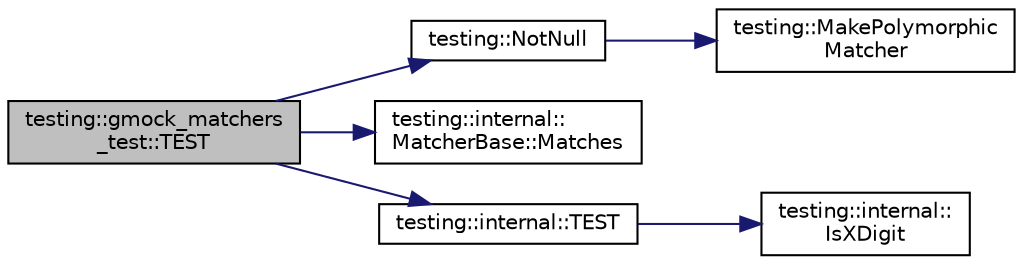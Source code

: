 digraph "testing::gmock_matchers_test::TEST"
{
  edge [fontname="Helvetica",fontsize="10",labelfontname="Helvetica",labelfontsize="10"];
  node [fontname="Helvetica",fontsize="10",shape=record];
  rankdir="LR";
  Node442 [label="testing::gmock_matchers\l_test::TEST",height=0.2,width=0.4,color="black", fillcolor="grey75", style="filled", fontcolor="black"];
  Node442 -> Node443 [color="midnightblue",fontsize="10",style="solid",fontname="Helvetica"];
  Node443 [label="testing::NotNull",height=0.2,width=0.4,color="black", fillcolor="white", style="filled",URL="$d0/d75/namespacetesting.html#a39d1f92b53b8b2a0b6db6a22ac146416"];
  Node443 -> Node444 [color="midnightblue",fontsize="10",style="solid",fontname="Helvetica"];
  Node444 [label="testing::MakePolymorphic\lMatcher",height=0.2,width=0.4,color="black", fillcolor="white", style="filled",URL="$d0/d75/namespacetesting.html#a667ca94f190ec2e17ee2fbfdb7d3da04"];
  Node442 -> Node445 [color="midnightblue",fontsize="10",style="solid",fontname="Helvetica"];
  Node445 [label="testing::internal::\lMatcherBase::Matches",height=0.2,width=0.4,color="black", fillcolor="white", style="filled",URL="$df/d93/classtesting_1_1internal_1_1_matcher_base.html#a3b479673ff40cac1a7d548e91d789cb2"];
  Node442 -> Node446 [color="midnightblue",fontsize="10",style="solid",fontname="Helvetica"];
  Node446 [label="testing::internal::TEST",height=0.2,width=0.4,color="black", fillcolor="white", style="filled",URL="$d0/da7/namespacetesting_1_1internal.html#a0c1e055c001e4dbb874f00a46c25bb00"];
  Node446 -> Node447 [color="midnightblue",fontsize="10",style="solid",fontname="Helvetica"];
  Node447 [label="testing::internal::\lIsXDigit",height=0.2,width=0.4,color="black", fillcolor="white", style="filled",URL="$d0/da7/namespacetesting_1_1internal.html#aa234ef141278263fb143b616c74c86e7"];
}
